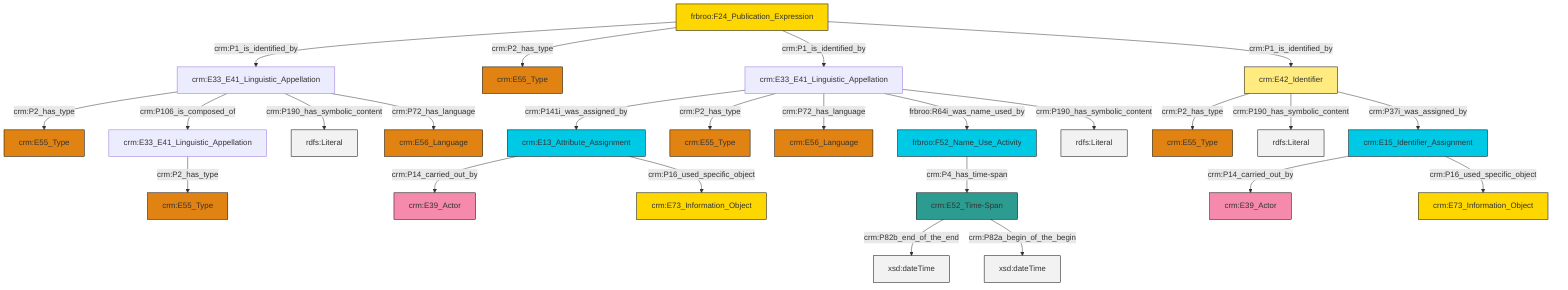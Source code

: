 graph TD
classDef Literal fill:#f2f2f2,stroke:#000000;
classDef CRM_Entity fill:#FFFFFF,stroke:#000000;
classDef Temporal_Entity fill:#00C9E6, stroke:#000000;
classDef Type fill:#E18312, stroke:#000000;
classDef Time-Span fill:#2C9C91, stroke:#000000;
classDef Appellation fill:#FFEB7F, stroke:#000000;
classDef Place fill:#008836, stroke:#000000;
classDef Persistent_Item fill:#B266B2, stroke:#000000;
classDef Conceptual_Object fill:#FFD700, stroke:#000000;
classDef Physical_Thing fill:#D2B48C, stroke:#000000;
classDef Actor fill:#f58aad, stroke:#000000;
classDef PC_Classes fill:#4ce600, stroke:#000000;
classDef Multi fill:#cccccc,stroke:#000000;

0["crm:E52_Time-Span"]:::Time-Span -->|crm:P82b_end_of_the_end| 1[xsd:dateTime]:::Literal
2["crm:E13_Attribute_Assignment"]:::Temporal_Entity -->|crm:P14_carried_out_by| 3["crm:E39_Actor"]:::Actor
5["crm:E33_E41_Linguistic_Appellation"]:::Default -->|crm:P141i_was_assigned_by| 2["crm:E13_Attribute_Assignment"]:::Temporal_Entity
8["crm:E42_Identifier"]:::Appellation -->|crm:P2_has_type| 9["crm:E55_Type"]:::Type
10["frbroo:F24_Publication_Expression"]:::Conceptual_Object -->|crm:P1_is_identified_by| 11["crm:E33_E41_Linguistic_Appellation"]:::Default
8["crm:E42_Identifier"]:::Appellation -->|crm:P190_has_symbolic_content| 15[rdfs:Literal]:::Literal
18["crm:E15_Identifier_Assignment"]:::Temporal_Entity -->|crm:P14_carried_out_by| 20["crm:E39_Actor"]:::Actor
18["crm:E15_Identifier_Assignment"]:::Temporal_Entity -->|crm:P16_used_specific_object| 21["crm:E73_Information_Object"]:::Conceptual_Object
2["crm:E13_Attribute_Assignment"]:::Temporal_Entity -->|crm:P16_used_specific_object| 24["crm:E73_Information_Object"]:::Conceptual_Object
10["frbroo:F24_Publication_Expression"]:::Conceptual_Object -->|crm:P2_has_type| 16["crm:E55_Type"]:::Type
11["crm:E33_E41_Linguistic_Appellation"]:::Default -->|crm:P2_has_type| 26["crm:E55_Type"]:::Type
5["crm:E33_E41_Linguistic_Appellation"]:::Default -->|crm:P2_has_type| 22["crm:E55_Type"]:::Type
0["crm:E52_Time-Span"]:::Time-Span -->|crm:P82a_begin_of_the_begin| 29[xsd:dateTime]:::Literal
11["crm:E33_E41_Linguistic_Appellation"]:::Default -->|crm:P106_is_composed_of| 31["crm:E33_E41_Linguistic_Appellation"]:::Default
11["crm:E33_E41_Linguistic_Appellation"]:::Default -->|crm:P190_has_symbolic_content| 32[rdfs:Literal]:::Literal
11["crm:E33_E41_Linguistic_Appellation"]:::Default -->|crm:P72_has_language| 34["crm:E56_Language"]:::Type
5["crm:E33_E41_Linguistic_Appellation"]:::Default -->|crm:P72_has_language| 6["crm:E56_Language"]:::Type
5["crm:E33_E41_Linguistic_Appellation"]:::Default -->|frbroo:R64i_was_name_used_by| 35["frbroo:F52_Name_Use_Activity"]:::Temporal_Entity
31["crm:E33_E41_Linguistic_Appellation"]:::Default -->|crm:P2_has_type| 12["crm:E55_Type"]:::Type
10["frbroo:F24_Publication_Expression"]:::Conceptual_Object -->|crm:P1_is_identified_by| 5["crm:E33_E41_Linguistic_Appellation"]:::Default
5["crm:E33_E41_Linguistic_Appellation"]:::Default -->|crm:P190_has_symbolic_content| 44[rdfs:Literal]:::Literal
10["frbroo:F24_Publication_Expression"]:::Conceptual_Object -->|crm:P1_is_identified_by| 8["crm:E42_Identifier"]:::Appellation
8["crm:E42_Identifier"]:::Appellation -->|crm:P37i_was_assigned_by| 18["crm:E15_Identifier_Assignment"]:::Temporal_Entity
35["frbroo:F52_Name_Use_Activity"]:::Temporal_Entity -->|crm:P4_has_time-span| 0["crm:E52_Time-Span"]:::Time-Span